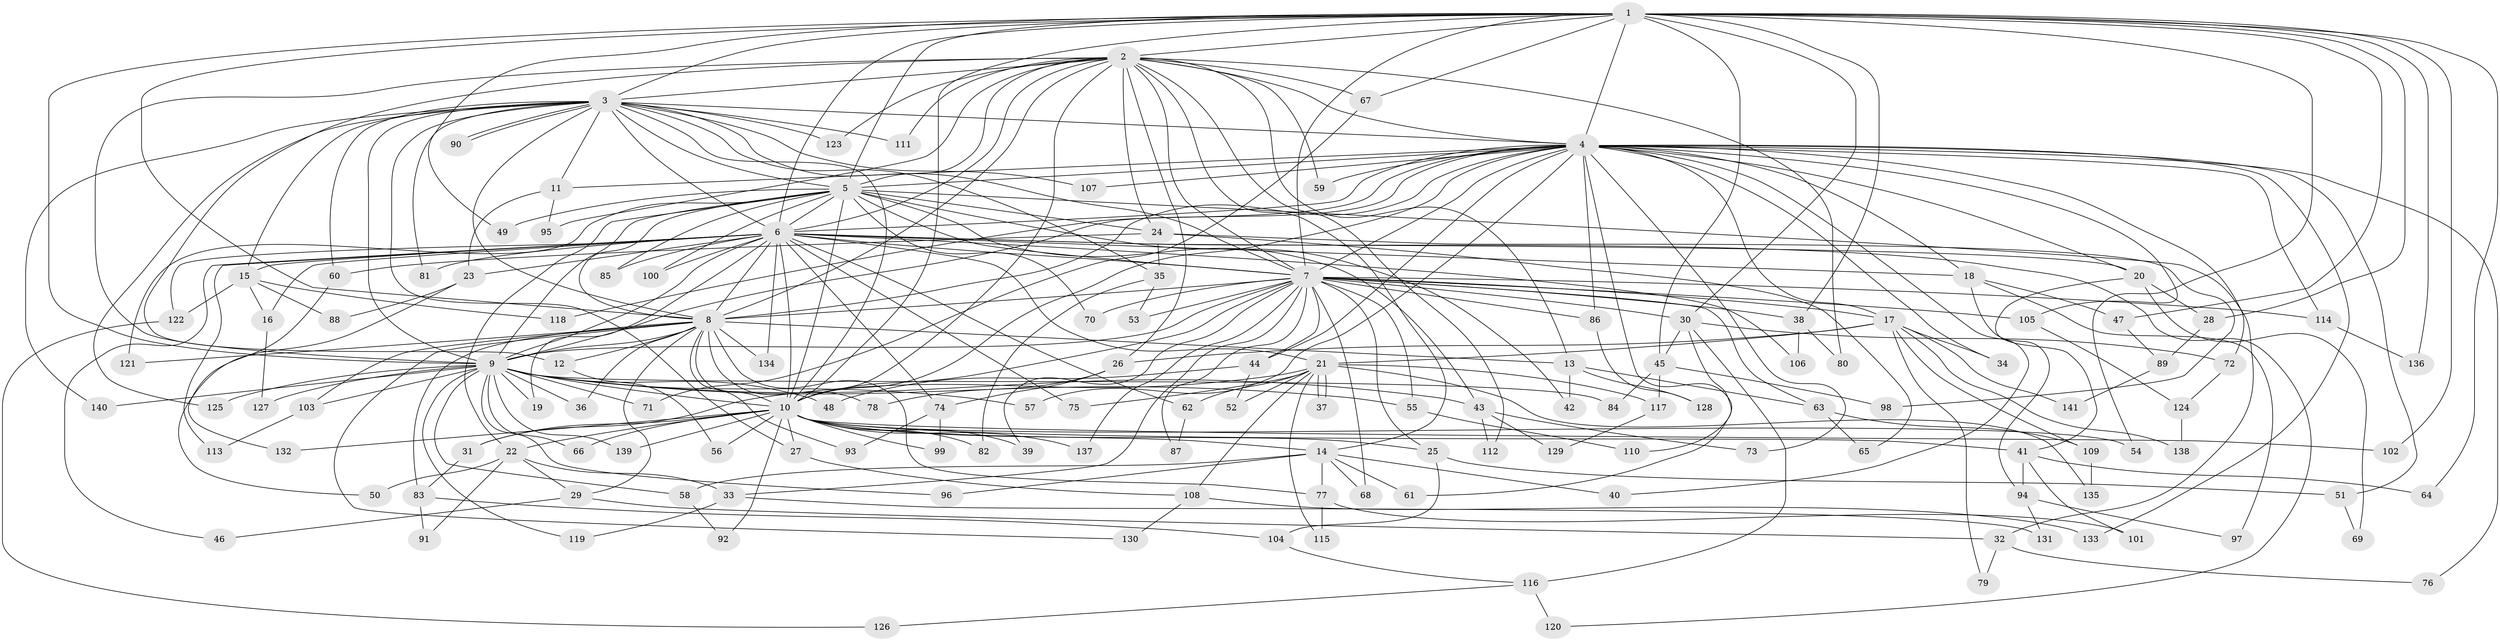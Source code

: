 // coarse degree distribution, {14: 0.06818181818181818, 15: 0.045454545454545456, 17: 0.022727272727272728, 23: 0.022727272727272728, 16: 0.022727272727272728, 11: 0.06818181818181818, 7: 0.045454545454545456, 3: 0.20454545454545456, 6: 0.06818181818181818, 20: 0.022727272727272728, 13: 0.022727272727272728, 10: 0.022727272727272728, 4: 0.22727272727272727, 2: 0.06818181818181818, 5: 0.022727272727272728, 1: 0.045454545454545456}
// Generated by graph-tools (version 1.1) at 2025/50/03/04/25 22:50:01]
// undirected, 141 vertices, 307 edges
graph export_dot {
  node [color=gray90,style=filled];
  1;
  2;
  3;
  4;
  5;
  6;
  7;
  8;
  9;
  10;
  11;
  12;
  13;
  14;
  15;
  16;
  17;
  18;
  19;
  20;
  21;
  22;
  23;
  24;
  25;
  26;
  27;
  28;
  29;
  30;
  31;
  32;
  33;
  34;
  35;
  36;
  37;
  38;
  39;
  40;
  41;
  42;
  43;
  44;
  45;
  46;
  47;
  48;
  49;
  50;
  51;
  52;
  53;
  54;
  55;
  56;
  57;
  58;
  59;
  60;
  61;
  62;
  63;
  64;
  65;
  66;
  67;
  68;
  69;
  70;
  71;
  72;
  73;
  74;
  75;
  76;
  77;
  78;
  79;
  80;
  81;
  82;
  83;
  84;
  85;
  86;
  87;
  88;
  89;
  90;
  91;
  92;
  93;
  94;
  95;
  96;
  97;
  98;
  99;
  100;
  101;
  102;
  103;
  104;
  105;
  106;
  107;
  108;
  109;
  110;
  111;
  112;
  113;
  114;
  115;
  116;
  117;
  118;
  119;
  120;
  121;
  122;
  123;
  124;
  125;
  126;
  127;
  128;
  129;
  130;
  131;
  132;
  133;
  134;
  135;
  136;
  137;
  138;
  139;
  140;
  141;
  1 -- 2;
  1 -- 3;
  1 -- 4;
  1 -- 5;
  1 -- 6;
  1 -- 7;
  1 -- 8;
  1 -- 9;
  1 -- 10;
  1 -- 28;
  1 -- 30;
  1 -- 38;
  1 -- 45;
  1 -- 47;
  1 -- 49;
  1 -- 54;
  1 -- 64;
  1 -- 67;
  1 -- 102;
  1 -- 136;
  2 -- 3;
  2 -- 4;
  2 -- 5;
  2 -- 6;
  2 -- 7;
  2 -- 8;
  2 -- 9;
  2 -- 10;
  2 -- 12;
  2 -- 13;
  2 -- 14;
  2 -- 24;
  2 -- 26;
  2 -- 59;
  2 -- 67;
  2 -- 80;
  2 -- 95;
  2 -- 111;
  2 -- 112;
  2 -- 123;
  3 -- 4;
  3 -- 5;
  3 -- 6;
  3 -- 7;
  3 -- 8;
  3 -- 9;
  3 -- 10;
  3 -- 11;
  3 -- 15;
  3 -- 27;
  3 -- 35;
  3 -- 60;
  3 -- 81;
  3 -- 90;
  3 -- 90;
  3 -- 107;
  3 -- 111;
  3 -- 123;
  3 -- 125;
  3 -- 140;
  4 -- 5;
  4 -- 6;
  4 -- 7;
  4 -- 8;
  4 -- 9;
  4 -- 10;
  4 -- 11;
  4 -- 17;
  4 -- 18;
  4 -- 20;
  4 -- 34;
  4 -- 40;
  4 -- 44;
  4 -- 51;
  4 -- 57;
  4 -- 59;
  4 -- 61;
  4 -- 72;
  4 -- 73;
  4 -- 76;
  4 -- 86;
  4 -- 105;
  4 -- 107;
  4 -- 114;
  4 -- 118;
  4 -- 133;
  5 -- 6;
  5 -- 7;
  5 -- 8;
  5 -- 9;
  5 -- 10;
  5 -- 22;
  5 -- 24;
  5 -- 32;
  5 -- 42;
  5 -- 43;
  5 -- 49;
  5 -- 70;
  5 -- 85;
  5 -- 100;
  5 -- 121;
  6 -- 7;
  6 -- 8;
  6 -- 9;
  6 -- 10;
  6 -- 15;
  6 -- 16;
  6 -- 18;
  6 -- 19;
  6 -- 20;
  6 -- 21;
  6 -- 23;
  6 -- 46;
  6 -- 62;
  6 -- 74;
  6 -- 75;
  6 -- 81;
  6 -- 85;
  6 -- 100;
  6 -- 106;
  6 -- 113;
  6 -- 120;
  6 -- 122;
  6 -- 134;
  7 -- 8;
  7 -- 9;
  7 -- 10;
  7 -- 17;
  7 -- 25;
  7 -- 30;
  7 -- 33;
  7 -- 38;
  7 -- 39;
  7 -- 44;
  7 -- 53;
  7 -- 55;
  7 -- 63;
  7 -- 68;
  7 -- 70;
  7 -- 86;
  7 -- 87;
  7 -- 105;
  7 -- 114;
  7 -- 137;
  8 -- 9;
  8 -- 10;
  8 -- 12;
  8 -- 13;
  8 -- 29;
  8 -- 36;
  8 -- 77;
  8 -- 78;
  8 -- 83;
  8 -- 93;
  8 -- 103;
  8 -- 121;
  8 -- 130;
  8 -- 134;
  9 -- 10;
  9 -- 19;
  9 -- 36;
  9 -- 43;
  9 -- 48;
  9 -- 55;
  9 -- 57;
  9 -- 58;
  9 -- 66;
  9 -- 71;
  9 -- 84;
  9 -- 96;
  9 -- 103;
  9 -- 119;
  9 -- 125;
  9 -- 127;
  9 -- 139;
  9 -- 140;
  10 -- 14;
  10 -- 22;
  10 -- 25;
  10 -- 27;
  10 -- 31;
  10 -- 39;
  10 -- 41;
  10 -- 54;
  10 -- 56;
  10 -- 66;
  10 -- 82;
  10 -- 92;
  10 -- 99;
  10 -- 102;
  10 -- 132;
  10 -- 137;
  10 -- 139;
  11 -- 23;
  11 -- 95;
  12 -- 56;
  13 -- 42;
  13 -- 63;
  13 -- 128;
  14 -- 40;
  14 -- 58;
  14 -- 61;
  14 -- 68;
  14 -- 77;
  14 -- 96;
  15 -- 16;
  15 -- 88;
  15 -- 118;
  15 -- 122;
  16 -- 127;
  17 -- 21;
  17 -- 26;
  17 -- 34;
  17 -- 79;
  17 -- 109;
  17 -- 138;
  17 -- 141;
  18 -- 47;
  18 -- 94;
  18 -- 97;
  20 -- 28;
  20 -- 41;
  20 -- 69;
  21 -- 31;
  21 -- 37;
  21 -- 37;
  21 -- 52;
  21 -- 62;
  21 -- 75;
  21 -- 108;
  21 -- 115;
  21 -- 117;
  21 -- 135;
  22 -- 29;
  22 -- 33;
  22 -- 50;
  22 -- 91;
  23 -- 50;
  23 -- 88;
  24 -- 35;
  24 -- 60;
  24 -- 65;
  24 -- 98;
  25 -- 51;
  25 -- 104;
  26 -- 74;
  26 -- 78;
  27 -- 108;
  28 -- 89;
  29 -- 32;
  29 -- 46;
  30 -- 45;
  30 -- 72;
  30 -- 110;
  30 -- 116;
  31 -- 83;
  32 -- 76;
  32 -- 79;
  33 -- 119;
  33 -- 131;
  35 -- 53;
  35 -- 82;
  38 -- 80;
  38 -- 106;
  41 -- 64;
  41 -- 94;
  41 -- 101;
  43 -- 73;
  43 -- 112;
  43 -- 129;
  44 -- 48;
  44 -- 52;
  45 -- 84;
  45 -- 98;
  45 -- 117;
  47 -- 89;
  51 -- 69;
  55 -- 110;
  58 -- 92;
  60 -- 132;
  62 -- 87;
  63 -- 65;
  63 -- 109;
  67 -- 71;
  72 -- 124;
  74 -- 93;
  74 -- 99;
  77 -- 101;
  77 -- 115;
  83 -- 91;
  83 -- 104;
  86 -- 128;
  89 -- 141;
  94 -- 97;
  94 -- 131;
  103 -- 113;
  104 -- 116;
  105 -- 124;
  108 -- 130;
  108 -- 133;
  109 -- 135;
  114 -- 136;
  116 -- 120;
  116 -- 126;
  117 -- 129;
  122 -- 126;
  124 -- 138;
}
